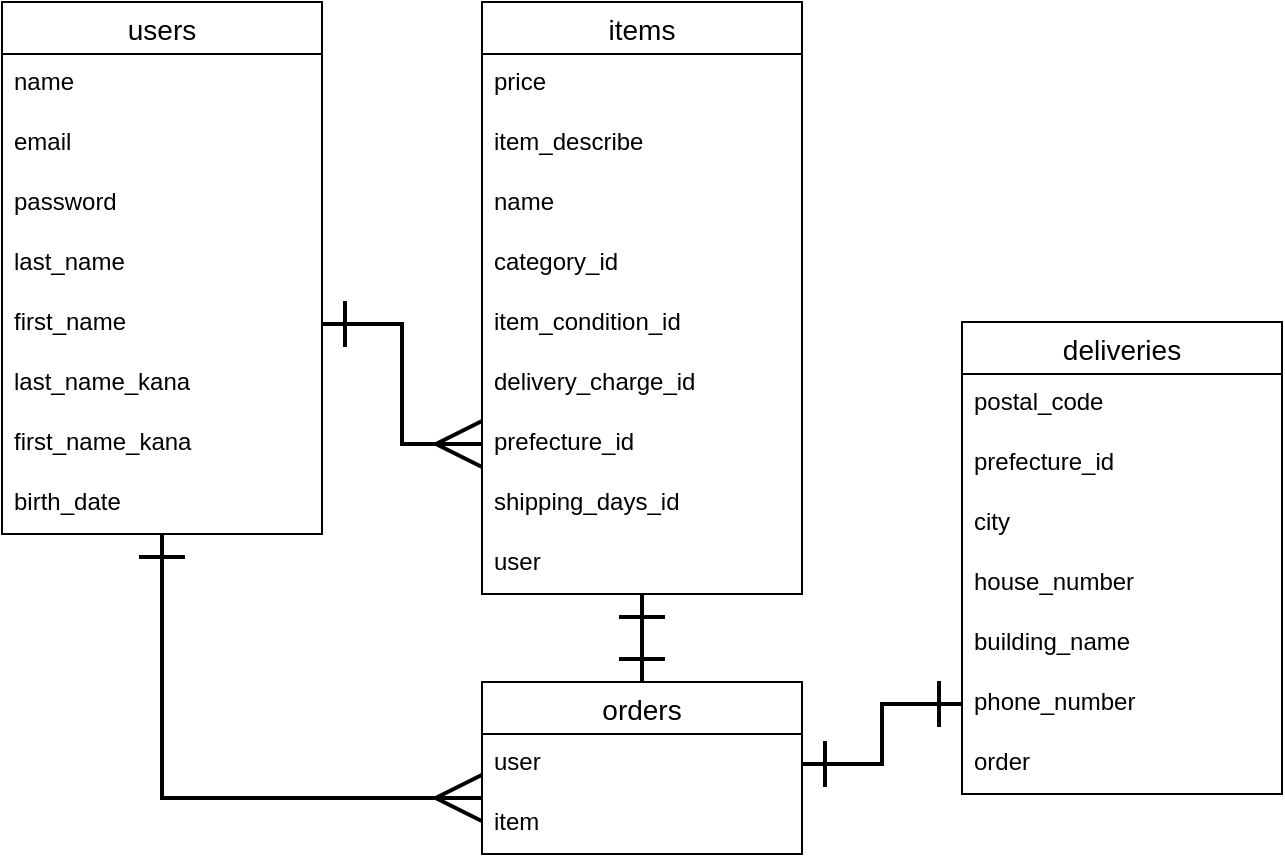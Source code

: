 <mxfile version="13.6.5">
    <diagram id="huS0Ddw7v98_G_-WpfO2" name="ページ1">
        <mxGraphModel dx="577" dy="529" grid="1" gridSize="10" guides="1" tooltips="1" connect="1" arrows="1" fold="1" page="1" pageScale="1" pageWidth="827" pageHeight="1169" math="0" shadow="0">
            <root>
                <mxCell id="0"/>
                <mxCell id="1" parent="0"/>
                <mxCell id="45" style="edgeStyle=orthogonalEdgeStyle;rounded=0;orthogonalLoop=1;jettySize=auto;html=1;entryX=-0.001;entryY=0.067;entryDx=0;entryDy=0;entryPerimeter=0;startArrow=ERone;startFill=0;startSize=20;endArrow=ERmany;endFill=0;endSize=20;strokeWidth=2;" parent="1" source="2" target="16" edge="1">
                    <mxGeometry relative="1" as="geometry"/>
                </mxCell>
                <mxCell id="2" value="users" style="swimlane;fontStyle=0;childLayout=stackLayout;horizontal=1;startSize=26;horizontalStack=0;resizeParent=1;resizeParentMax=0;resizeLast=0;collapsible=1;marginBottom=0;align=center;fontSize=14;" parent="1" vertex="1">
                    <mxGeometry x="120" y="80" width="160" height="266" as="geometry"/>
                </mxCell>
                <mxCell id="3" value="name" style="text;strokeColor=none;fillColor=none;spacingLeft=4;spacingRight=4;overflow=hidden;rotatable=0;points=[[0,0.5],[1,0.5]];portConstraint=eastwest;fontSize=12;" parent="2" vertex="1">
                    <mxGeometry y="26" width="160" height="30" as="geometry"/>
                </mxCell>
                <mxCell id="4" value="email" style="text;strokeColor=none;fillColor=none;spacingLeft=4;spacingRight=4;overflow=hidden;rotatable=0;points=[[0,0.5],[1,0.5]];portConstraint=eastwest;fontSize=12;" parent="2" vertex="1">
                    <mxGeometry y="56" width="160" height="30" as="geometry"/>
                </mxCell>
                <mxCell id="5" value="password" style="text;strokeColor=none;fillColor=none;spacingLeft=4;spacingRight=4;overflow=hidden;rotatable=0;points=[[0,0.5],[1,0.5]];portConstraint=eastwest;fontSize=12;" parent="2" vertex="1">
                    <mxGeometry y="86" width="160" height="30" as="geometry"/>
                </mxCell>
                <mxCell id="7" value="last_name" style="text;strokeColor=none;fillColor=none;spacingLeft=4;spacingRight=4;overflow=hidden;rotatable=0;points=[[0,0.5],[1,0.5]];portConstraint=eastwest;fontSize=12;" parent="2" vertex="1">
                    <mxGeometry y="116" width="160" height="30" as="geometry"/>
                </mxCell>
                <mxCell id="11" value="first_name" style="text;strokeColor=none;fillColor=none;spacingLeft=4;spacingRight=4;overflow=hidden;rotatable=0;points=[[0,0.5],[1,0.5]];portConstraint=eastwest;fontSize=12;" parent="2" vertex="1">
                    <mxGeometry y="146" width="160" height="30" as="geometry"/>
                </mxCell>
                <mxCell id="6" value="last_name_kana" style="text;strokeColor=none;fillColor=none;spacingLeft=4;spacingRight=4;overflow=hidden;rotatable=0;points=[[0,0.5],[1,0.5]];portConstraint=eastwest;fontSize=12;" parent="2" vertex="1">
                    <mxGeometry y="176" width="160" height="30" as="geometry"/>
                </mxCell>
                <mxCell id="13" value="first_name_kana" style="text;strokeColor=none;fillColor=none;spacingLeft=4;spacingRight=4;overflow=hidden;rotatable=0;points=[[0,0.5],[1,0.5]];portConstraint=eastwest;fontSize=12;" parent="2" vertex="1">
                    <mxGeometry y="206" width="160" height="30" as="geometry"/>
                </mxCell>
                <mxCell id="9" value="birth_date" style="text;strokeColor=none;fillColor=none;spacingLeft=4;spacingRight=4;overflow=hidden;rotatable=0;points=[[0,0.5],[1,0.5]];portConstraint=eastwest;fontSize=12;" parent="2" vertex="1">
                    <mxGeometry y="236" width="160" height="30" as="geometry"/>
                </mxCell>
                <mxCell id="47" style="edgeStyle=orthogonalEdgeStyle;rounded=0;orthogonalLoop=1;jettySize=auto;html=1;entryX=0.5;entryY=0;entryDx=0;entryDy=0;startArrow=ERone;startFill=0;startSize=20;endArrow=ERone;endFill=0;endSize=20;strokeWidth=2;" parent="1" source="18" target="14" edge="1">
                    <mxGeometry relative="1" as="geometry"/>
                </mxCell>
                <mxCell id="18" value="items" style="swimlane;fontStyle=0;childLayout=stackLayout;horizontal=1;startSize=26;horizontalStack=0;resizeParent=1;resizeParentMax=0;resizeLast=0;collapsible=1;marginBottom=0;align=center;fontSize=14;" parent="1" vertex="1">
                    <mxGeometry x="360" y="80" width="160" height="296" as="geometry"/>
                </mxCell>
                <mxCell id="49" value="price" style="text;strokeColor=none;fillColor=none;spacingLeft=4;spacingRight=4;overflow=hidden;rotatable=0;points=[[0,0.5],[1,0.5]];portConstraint=eastwest;fontSize=12;" parent="18" vertex="1">
                    <mxGeometry y="26" width="160" height="30" as="geometry"/>
                </mxCell>
                <mxCell id="50" value="item_describe" style="text;strokeColor=none;fillColor=none;spacingLeft=4;spacingRight=4;overflow=hidden;rotatable=0;points=[[0,0.5],[1,0.5]];portConstraint=eastwest;fontSize=12;" parent="18" vertex="1">
                    <mxGeometry y="56" width="160" height="30" as="geometry"/>
                </mxCell>
                <mxCell id="19" value="name" style="text;strokeColor=none;fillColor=none;spacingLeft=4;spacingRight=4;overflow=hidden;rotatable=0;points=[[0,0.5],[1,0.5]];portConstraint=eastwest;fontSize=12;" parent="18" vertex="1">
                    <mxGeometry y="86" width="160" height="30" as="geometry"/>
                </mxCell>
                <mxCell id="25" value="category_id" style="text;strokeColor=none;fillColor=none;spacingLeft=4;spacingRight=4;overflow=hidden;rotatable=0;points=[[0,0.5],[1,0.5]];portConstraint=eastwest;fontSize=12;" parent="18" vertex="1">
                    <mxGeometry y="116" width="160" height="30" as="geometry"/>
                </mxCell>
                <mxCell id="24" value="item_condition_id" style="text;strokeColor=none;fillColor=none;spacingLeft=4;spacingRight=4;overflow=hidden;rotatable=0;points=[[0,0.5],[1,0.5]];portConstraint=eastwest;fontSize=12;" parent="18" vertex="1">
                    <mxGeometry y="146" width="160" height="30" as="geometry"/>
                </mxCell>
                <mxCell id="20" value="delivery_charge_id" style="text;strokeColor=none;fillColor=none;spacingLeft=4;spacingRight=4;overflow=hidden;rotatable=0;points=[[0,0.5],[1,0.5]];portConstraint=eastwest;fontSize=12;" parent="18" vertex="1">
                    <mxGeometry y="176" width="160" height="30" as="geometry"/>
                </mxCell>
                <mxCell id="23" value="prefecture_id" style="text;strokeColor=none;fillColor=none;spacingLeft=4;spacingRight=4;overflow=hidden;rotatable=0;points=[[0,0.5],[1,0.5]];portConstraint=eastwest;fontSize=12;" parent="18" vertex="1">
                    <mxGeometry y="206" width="160" height="30" as="geometry"/>
                </mxCell>
                <mxCell id="22" value="shipping_days_id" style="text;strokeColor=none;fillColor=none;spacingLeft=4;spacingRight=4;overflow=hidden;rotatable=0;points=[[0,0.5],[1,0.5]];portConstraint=eastwest;fontSize=12;" parent="18" vertex="1">
                    <mxGeometry y="236" width="160" height="30" as="geometry"/>
                </mxCell>
                <mxCell id="21" value="user" style="text;strokeColor=none;fillColor=none;spacingLeft=4;spacingRight=4;overflow=hidden;rotatable=0;points=[[0,0.5],[1,0.5]];portConstraint=eastwest;fontSize=12;" parent="18" vertex="1">
                    <mxGeometry y="266" width="160" height="30" as="geometry"/>
                </mxCell>
                <mxCell id="43" style="edgeStyle=orthogonalEdgeStyle;rounded=0;orthogonalLoop=1;jettySize=auto;html=1;entryX=0;entryY=0.5;entryDx=0;entryDy=0;startSize=20;endArrow=ERmany;endFill=0;endSize=20;startArrow=ERone;startFill=0;strokeWidth=2;" parent="1" source="11" target="23" edge="1">
                    <mxGeometry relative="1" as="geometry"/>
                </mxCell>
                <mxCell id="26" value="deliveries" style="swimlane;fontStyle=0;childLayout=stackLayout;horizontal=1;startSize=26;horizontalStack=0;resizeParent=1;resizeParentMax=0;resizeLast=0;collapsible=1;marginBottom=0;align=center;fontSize=14;" parent="1" vertex="1">
                    <mxGeometry x="600" y="240" width="160" height="236" as="geometry"/>
                </mxCell>
                <mxCell id="27" value="postal_code" style="text;strokeColor=none;fillColor=none;spacingLeft=4;spacingRight=4;overflow=hidden;rotatable=0;points=[[0,0.5],[1,0.5]];portConstraint=eastwest;fontSize=12;" parent="26" vertex="1">
                    <mxGeometry y="26" width="160" height="30" as="geometry"/>
                </mxCell>
                <mxCell id="31" value="prefecture_id" style="text;strokeColor=none;fillColor=none;spacingLeft=4;spacingRight=4;overflow=hidden;rotatable=0;points=[[0,0.5],[1,0.5]];portConstraint=eastwest;fontSize=12;" parent="26" vertex="1">
                    <mxGeometry y="56" width="160" height="30" as="geometry"/>
                </mxCell>
                <mxCell id="38" value="city" style="text;strokeColor=none;fillColor=none;spacingLeft=4;spacingRight=4;overflow=hidden;rotatable=0;points=[[0,0.5],[1,0.5]];portConstraint=eastwest;fontSize=12;" parent="26" vertex="1">
                    <mxGeometry y="86" width="160" height="30" as="geometry"/>
                </mxCell>
                <mxCell id="42" value="house_number" style="text;strokeColor=none;fillColor=none;spacingLeft=4;spacingRight=4;overflow=hidden;rotatable=0;points=[[0,0.5],[1,0.5]];portConstraint=eastwest;fontSize=12;" parent="26" vertex="1">
                    <mxGeometry y="116" width="160" height="30" as="geometry"/>
                </mxCell>
                <mxCell id="41" value="building_name" style="text;strokeColor=none;fillColor=none;spacingLeft=4;spacingRight=4;overflow=hidden;rotatable=0;points=[[0,0.5],[1,0.5]];portConstraint=eastwest;fontSize=12;" parent="26" vertex="1">
                    <mxGeometry y="146" width="160" height="30" as="geometry"/>
                </mxCell>
                <mxCell id="37" value="phone_number" style="text;strokeColor=none;fillColor=none;spacingLeft=4;spacingRight=4;overflow=hidden;rotatable=0;points=[[0,0.5],[1,0.5]];portConstraint=eastwest;fontSize=12;" parent="26" vertex="1">
                    <mxGeometry y="176" width="160" height="30" as="geometry"/>
                </mxCell>
                <mxCell id="40" value="order" style="text;strokeColor=none;fillColor=none;spacingLeft=4;spacingRight=4;overflow=hidden;rotatable=0;points=[[0,0.5],[1,0.5]];portConstraint=eastwest;fontSize=12;" parent="26" vertex="1">
                    <mxGeometry y="206" width="160" height="30" as="geometry"/>
                </mxCell>
                <mxCell id="48" style="edgeStyle=orthogonalEdgeStyle;rounded=0;orthogonalLoop=1;jettySize=auto;html=1;entryX=0;entryY=0.5;entryDx=0;entryDy=0;startArrow=ERone;startFill=0;startSize=20;endArrow=ERone;endFill=0;endSize=20;strokeWidth=2;" parent="1" source="15" target="37" edge="1">
                    <mxGeometry relative="1" as="geometry"/>
                </mxCell>
                <mxCell id="14" value="orders" style="swimlane;fontStyle=0;childLayout=stackLayout;horizontal=1;startSize=26;horizontalStack=0;resizeParent=1;resizeParentMax=0;resizeLast=0;collapsible=1;marginBottom=0;align=center;fontSize=14;" parent="1" vertex="1">
                    <mxGeometry x="360" y="420" width="160" height="86" as="geometry"/>
                </mxCell>
                <mxCell id="15" value="user" style="text;strokeColor=none;fillColor=none;spacingLeft=4;spacingRight=4;overflow=hidden;rotatable=0;points=[[0,0.5],[1,0.5]];portConstraint=eastwest;fontSize=12;" parent="14" vertex="1">
                    <mxGeometry y="26" width="160" height="30" as="geometry"/>
                </mxCell>
                <mxCell id="16" value="item" style="text;strokeColor=none;fillColor=none;spacingLeft=4;spacingRight=4;overflow=hidden;rotatable=0;points=[[0,0.5],[1,0.5]];portConstraint=eastwest;fontSize=12;" parent="14" vertex="1">
                    <mxGeometry y="56" width="160" height="30" as="geometry"/>
                </mxCell>
            </root>
        </mxGraphModel>
    </diagram>
</mxfile>